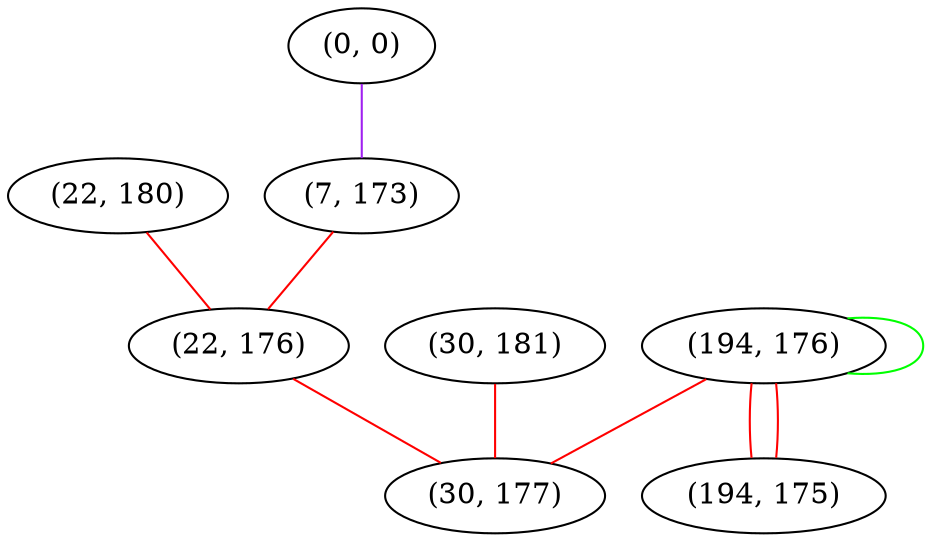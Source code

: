 graph "" {
"(22, 180)";
"(0, 0)";
"(30, 181)";
"(194, 176)";
"(7, 173)";
"(22, 176)";
"(30, 177)";
"(194, 175)";
"(22, 180)" -- "(22, 176)"  [color=red, key=0, weight=1];
"(0, 0)" -- "(7, 173)"  [color=purple, key=0, weight=4];
"(30, 181)" -- "(30, 177)"  [color=red, key=0, weight=1];
"(194, 176)" -- "(194, 175)"  [color=red, key=0, weight=1];
"(194, 176)" -- "(194, 175)"  [color=red, key=1, weight=1];
"(194, 176)" -- "(194, 176)"  [color=green, key=0, weight=2];
"(194, 176)" -- "(30, 177)"  [color=red, key=0, weight=1];
"(7, 173)" -- "(22, 176)"  [color=red, key=0, weight=1];
"(22, 176)" -- "(30, 177)"  [color=red, key=0, weight=1];
}
